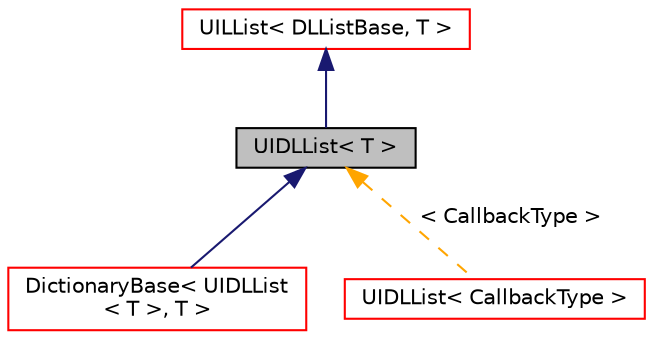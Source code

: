 digraph "UIDLList&lt; T &gt;"
{
  bgcolor="transparent";
  edge [fontname="Helvetica",fontsize="10",labelfontname="Helvetica",labelfontsize="10"];
  node [fontname="Helvetica",fontsize="10",shape=record];
  Node1 [label="UIDLList\< T \>",height=0.2,width=0.4,color="black", fillcolor="grey75", style="filled", fontcolor="black"];
  Node2 -> Node1 [dir="back",color="midnightblue",fontsize="10",style="solid",fontname="Helvetica"];
  Node2 [label="UILList\< DLListBase, T \>",height=0.2,width=0.4,color="red",URL="$a02828.html"];
  Node1 -> Node3 [dir="back",color="midnightblue",fontsize="10",style="solid",fontname="Helvetica"];
  Node3 [label="DictionaryBase\< UIDLList\l\< T \>, T \>",height=0.2,width=0.4,color="red",URL="$a00531.html"];
  Node1 -> Node4 [dir="back",color="orange",fontsize="10",style="dashed",label=" \< CallbackType \>" ,fontname="Helvetica"];
  Node4 [label="UIDLList\< CallbackType \>",height=0.2,width=0.4,color="red",URL="$a02827.html"];
}
